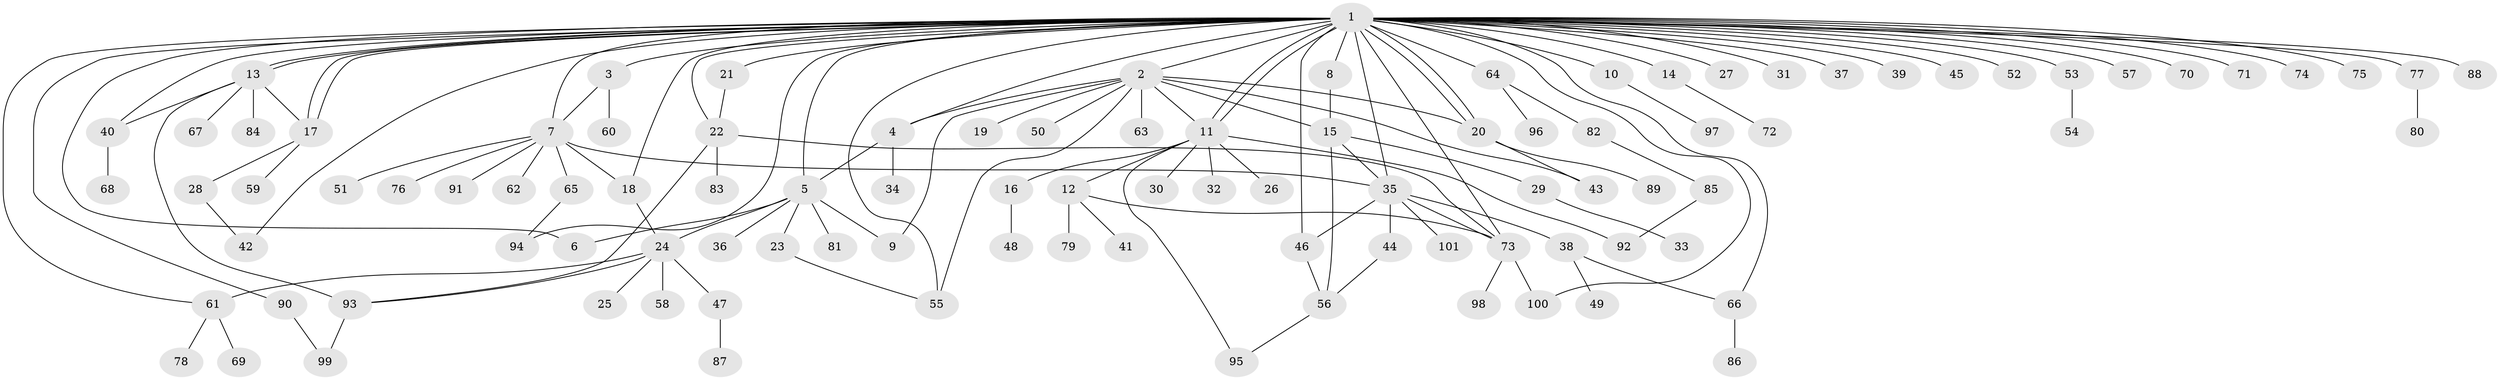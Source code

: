 // coarse degree distribution, {3: 0.14754098360655737, 6: 0.03278688524590164, 1: 0.47540983606557374, 8: 0.04918032786885246, 5: 0.03278688524590164, 4: 0.04918032786885246, 2: 0.18032786885245902, 37: 0.01639344262295082, 7: 0.01639344262295082}
// Generated by graph-tools (version 1.1) at 2025/36/03/04/25 23:36:44]
// undirected, 101 vertices, 138 edges
graph export_dot {
  node [color=gray90,style=filled];
  1;
  2;
  3;
  4;
  5;
  6;
  7;
  8;
  9;
  10;
  11;
  12;
  13;
  14;
  15;
  16;
  17;
  18;
  19;
  20;
  21;
  22;
  23;
  24;
  25;
  26;
  27;
  28;
  29;
  30;
  31;
  32;
  33;
  34;
  35;
  36;
  37;
  38;
  39;
  40;
  41;
  42;
  43;
  44;
  45;
  46;
  47;
  48;
  49;
  50;
  51;
  52;
  53;
  54;
  55;
  56;
  57;
  58;
  59;
  60;
  61;
  62;
  63;
  64;
  65;
  66;
  67;
  68;
  69;
  70;
  71;
  72;
  73;
  74;
  75;
  76;
  77;
  78;
  79;
  80;
  81;
  82;
  83;
  84;
  85;
  86;
  87;
  88;
  89;
  90;
  91;
  92;
  93;
  94;
  95;
  96;
  97;
  98;
  99;
  100;
  101;
  1 -- 2;
  1 -- 3;
  1 -- 4;
  1 -- 5;
  1 -- 6;
  1 -- 7;
  1 -- 8;
  1 -- 10;
  1 -- 11;
  1 -- 11;
  1 -- 13;
  1 -- 13;
  1 -- 14;
  1 -- 17;
  1 -- 17;
  1 -- 18;
  1 -- 20;
  1 -- 20;
  1 -- 21;
  1 -- 22;
  1 -- 27;
  1 -- 31;
  1 -- 35;
  1 -- 37;
  1 -- 39;
  1 -- 40;
  1 -- 42;
  1 -- 45;
  1 -- 46;
  1 -- 52;
  1 -- 53;
  1 -- 55;
  1 -- 57;
  1 -- 61;
  1 -- 64;
  1 -- 66;
  1 -- 70;
  1 -- 71;
  1 -- 73;
  1 -- 74;
  1 -- 75;
  1 -- 77;
  1 -- 88;
  1 -- 90;
  1 -- 94;
  1 -- 100;
  2 -- 4;
  2 -- 9;
  2 -- 11;
  2 -- 15;
  2 -- 19;
  2 -- 20;
  2 -- 43;
  2 -- 50;
  2 -- 55;
  2 -- 63;
  3 -- 7;
  3 -- 60;
  4 -- 5;
  4 -- 34;
  5 -- 6;
  5 -- 9;
  5 -- 23;
  5 -- 24;
  5 -- 36;
  5 -- 81;
  7 -- 18;
  7 -- 35;
  7 -- 51;
  7 -- 62;
  7 -- 65;
  7 -- 76;
  7 -- 91;
  8 -- 15;
  10 -- 97;
  11 -- 12;
  11 -- 16;
  11 -- 26;
  11 -- 30;
  11 -- 32;
  11 -- 92;
  11 -- 95;
  12 -- 41;
  12 -- 73;
  12 -- 79;
  13 -- 17;
  13 -- 40;
  13 -- 67;
  13 -- 84;
  13 -- 93;
  14 -- 72;
  15 -- 29;
  15 -- 35;
  15 -- 56;
  16 -- 48;
  17 -- 28;
  17 -- 59;
  18 -- 24;
  20 -- 43;
  20 -- 89;
  21 -- 22;
  22 -- 73;
  22 -- 83;
  22 -- 93;
  23 -- 55;
  24 -- 25;
  24 -- 47;
  24 -- 58;
  24 -- 61;
  24 -- 93;
  28 -- 42;
  29 -- 33;
  35 -- 38;
  35 -- 44;
  35 -- 46;
  35 -- 73;
  35 -- 101;
  38 -- 49;
  38 -- 66;
  40 -- 68;
  44 -- 56;
  46 -- 56;
  47 -- 87;
  53 -- 54;
  56 -- 95;
  61 -- 69;
  61 -- 78;
  64 -- 82;
  64 -- 96;
  65 -- 94;
  66 -- 86;
  73 -- 98;
  73 -- 100;
  77 -- 80;
  82 -- 85;
  85 -- 92;
  90 -- 99;
  93 -- 99;
}
